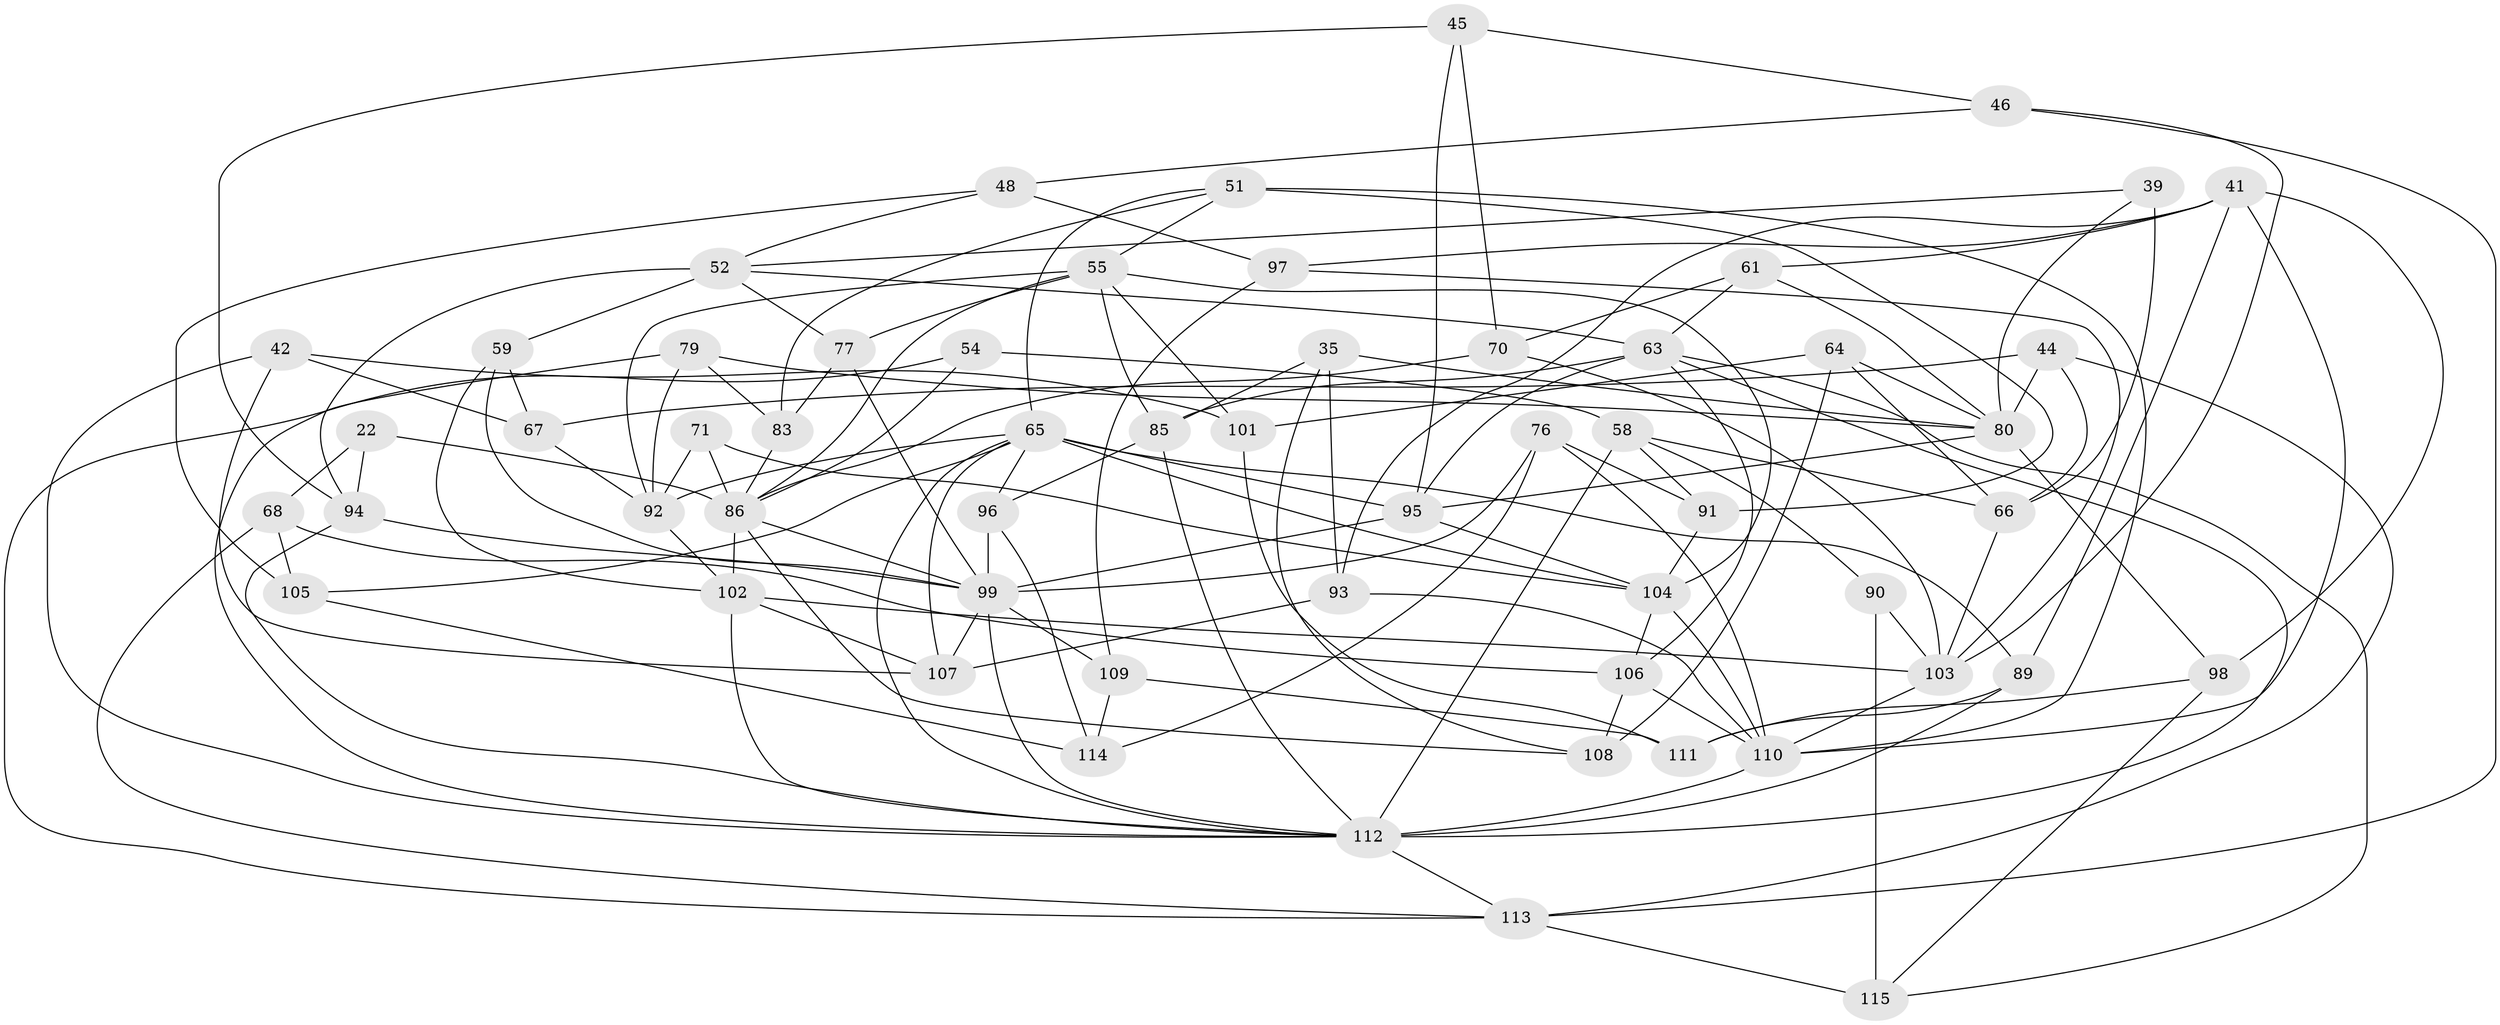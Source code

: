 // original degree distribution, {4: 1.0}
// Generated by graph-tools (version 1.1) at 2025/58/03/09/25 04:58:18]
// undirected, 57 vertices, 143 edges
graph export_dot {
graph [start="1"]
  node [color=gray90,style=filled];
  22;
  35;
  39;
  41 [super="+33"];
  42;
  44;
  45;
  46;
  48;
  51 [super="+38"];
  52 [super="+34"];
  54;
  55 [super="+50"];
  58 [super="+14"];
  59;
  61;
  63 [super="+24"];
  64;
  65 [super="+2+29+32+57"];
  66 [super="+28"];
  67;
  68;
  70;
  71;
  76;
  77;
  79;
  80 [super="+40"];
  83;
  85 [super="+36"];
  86 [super="+43+74"];
  89;
  90;
  91 [super="+37"];
  92 [super="+72+87"];
  93;
  94 [super="+26"];
  95 [super="+47+60"];
  96;
  97;
  98;
  99 [super="+21+82"];
  101;
  102 [super="+84"];
  103 [super="+17+56"];
  104 [super="+7+100"];
  105;
  106 [super="+27"];
  107 [super="+88"];
  108;
  109;
  110 [super="+62+69+81"];
  111;
  112 [super="+8+49+19+25+75"];
  113 [super="+1+3"];
  114;
  115 [super="+73"];
  22 -- 68;
  22 -- 86 [weight=2];
  22 -- 94;
  35 -- 93;
  35 -- 80;
  35 -- 108;
  35 -- 85;
  39 -- 66 [weight=2];
  39 -- 80;
  39 -- 52;
  41 -- 98;
  41 -- 93;
  41 -- 89;
  41 -- 110;
  41 -- 61;
  41 -- 97;
  42 -- 67;
  42 -- 101;
  42 -- 112;
  42 -- 107;
  44 -- 80;
  44 -- 67;
  44 -- 66;
  44 -- 113;
  45 -- 46;
  45 -- 70;
  45 -- 95;
  45 -- 94;
  46 -- 48;
  46 -- 103;
  46 -- 113;
  48 -- 105;
  48 -- 97;
  48 -- 52;
  51 -- 55;
  51 -- 91;
  51 -- 110 [weight=2];
  51 -- 65;
  51 -- 83;
  52 -- 59;
  52 -- 63 [weight=2];
  52 -- 77;
  52 -- 94 [weight=2];
  54 -- 58 [weight=2];
  54 -- 113;
  54 -- 86;
  55 -- 101;
  55 -- 85 [weight=2];
  55 -- 92;
  55 -- 77;
  55 -- 104;
  55 -- 86;
  58 -- 90;
  58 -- 66;
  58 -- 91;
  58 -- 112;
  59 -- 67;
  59 -- 99;
  59 -- 102;
  61 -- 63;
  61 -- 70;
  61 -- 80;
  63 -- 115;
  63 -- 85;
  63 -- 95;
  63 -- 112;
  63 -- 106;
  64 -- 80;
  64 -- 66;
  64 -- 108;
  64 -- 101;
  65 -- 89;
  65 -- 96;
  65 -- 105;
  65 -- 104 [weight=3];
  65 -- 107 [weight=2];
  65 -- 92 [weight=3];
  65 -- 95;
  65 -- 112;
  66 -- 103;
  67 -- 92;
  68 -- 113;
  68 -- 105;
  68 -- 106;
  70 -- 86;
  70 -- 103;
  71 -- 104;
  71 -- 86 [weight=2];
  71 -- 92;
  76 -- 91;
  76 -- 114;
  76 -- 99;
  76 -- 110;
  77 -- 83;
  77 -- 99;
  79 -- 83;
  79 -- 80;
  79 -- 112;
  79 -- 92;
  80 -- 98;
  80 -- 95;
  83 -- 86;
  85 -- 96;
  85 -- 112;
  86 -- 108;
  86 -- 99 [weight=2];
  86 -- 102;
  89 -- 111;
  89 -- 112;
  90 -- 115 [weight=2];
  90 -- 103;
  91 -- 104 [weight=3];
  92 -- 102;
  93 -- 107;
  93 -- 110;
  94 -- 112;
  94 -- 99;
  95 -- 104;
  95 -- 99 [weight=3];
  96 -- 99;
  96 -- 114;
  97 -- 109;
  97 -- 103;
  98 -- 111;
  98 -- 115;
  99 -- 112;
  99 -- 109;
  99 -- 107 [weight=2];
  101 -- 111;
  102 -- 107 [weight=2];
  102 -- 112;
  102 -- 103 [weight=2];
  103 -- 110 [weight=3];
  104 -- 106;
  104 -- 110 [weight=2];
  105 -- 114;
  106 -- 110 [weight=2];
  106 -- 108;
  109 -- 111;
  109 -- 114;
  110 -- 112 [weight=2];
  112 -- 113 [weight=2];
  113 -- 115 [weight=2];
}
